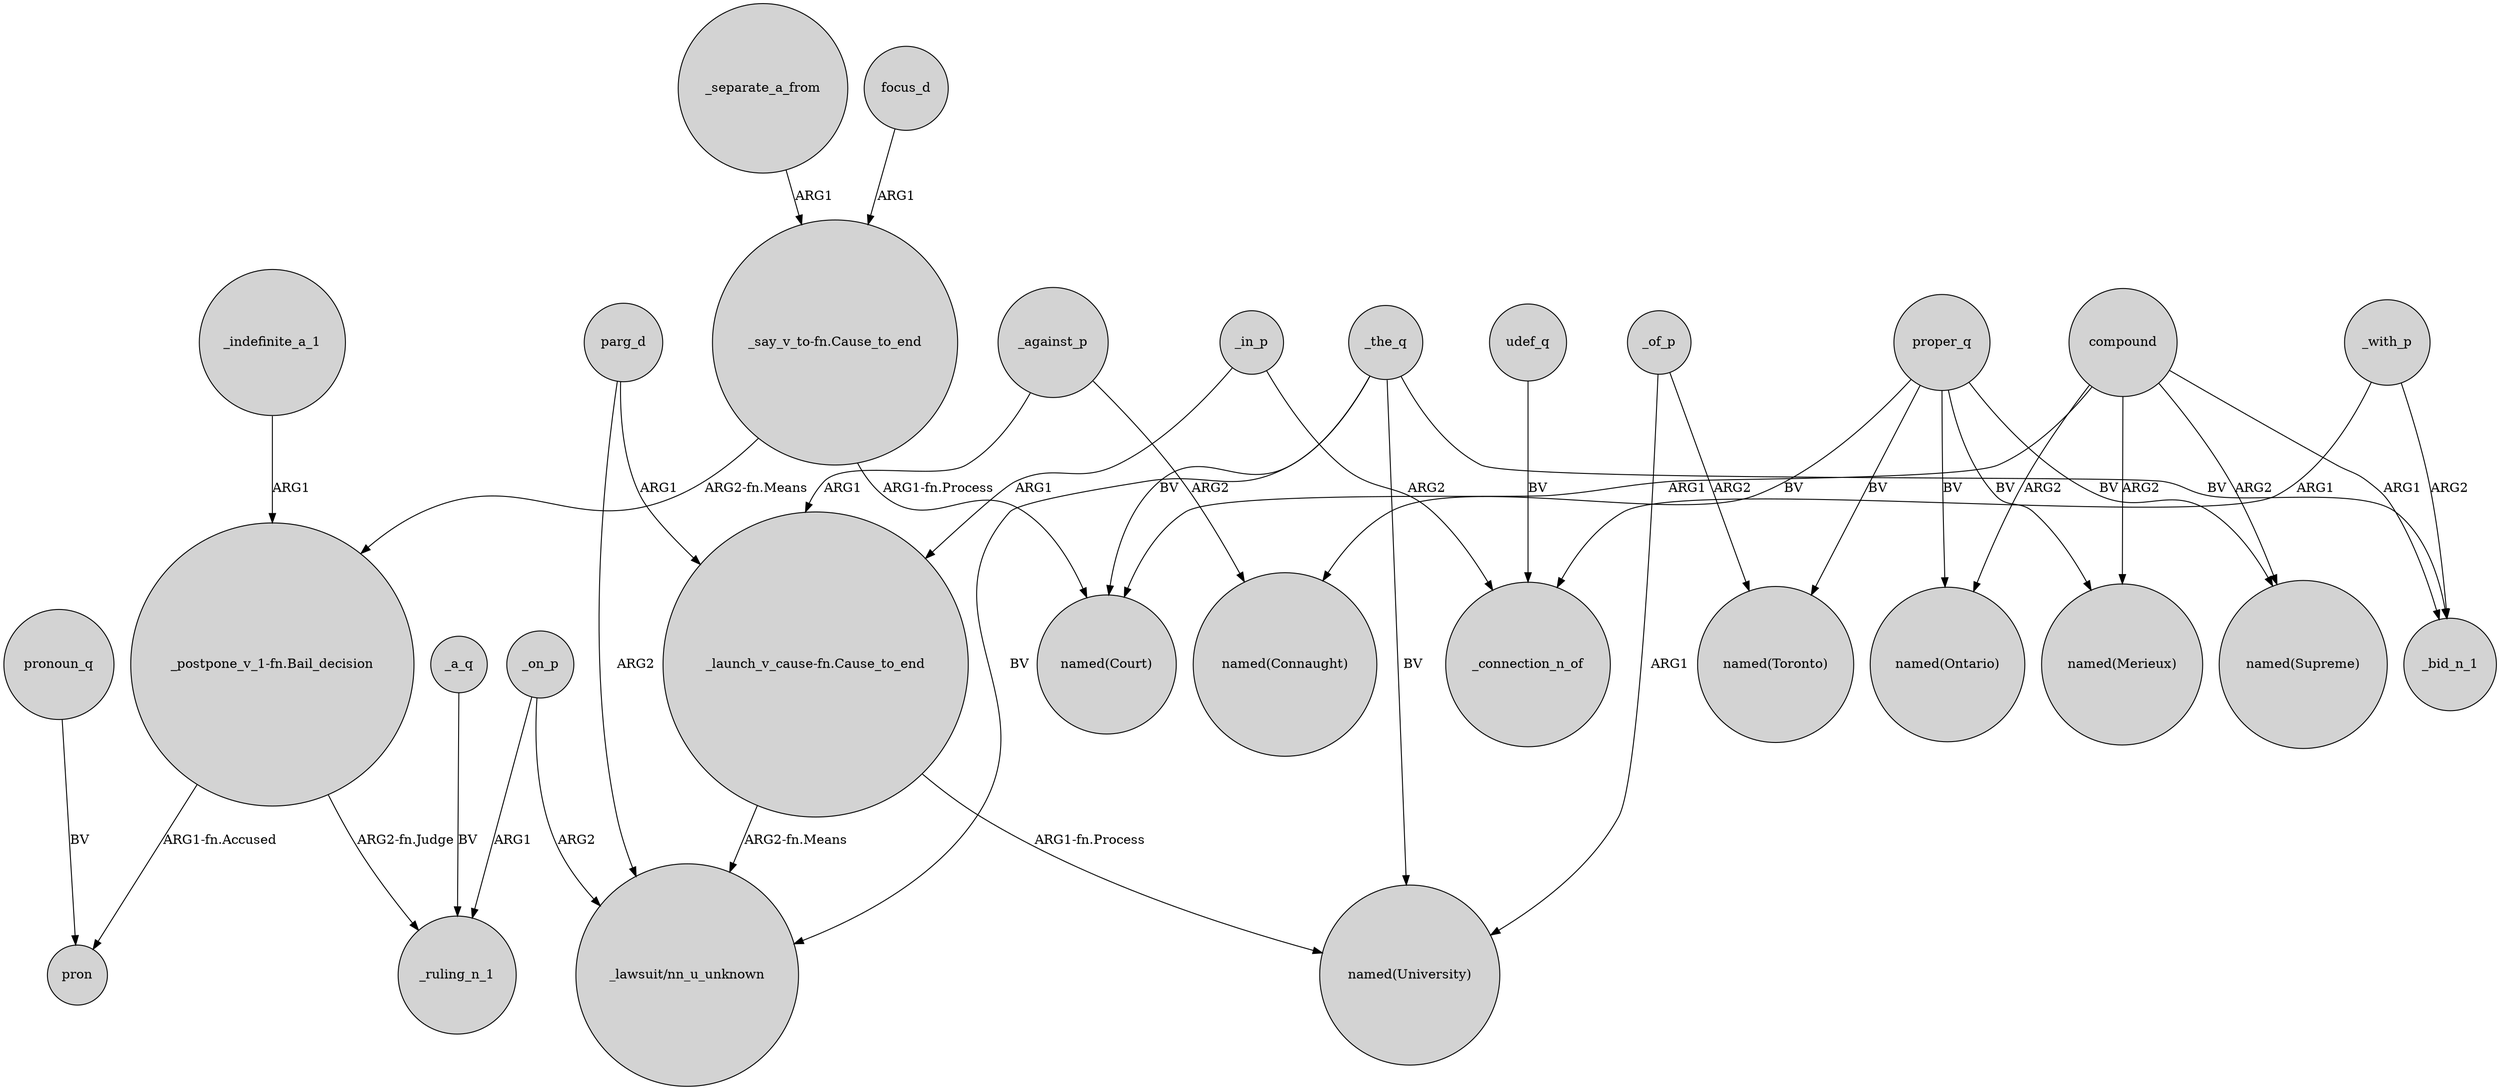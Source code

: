digraph {
	node [shape=circle style=filled]
	_separate_a_from -> "_say_v_to-fn.Cause_to_end" [label=ARG1]
	udef_q -> _connection_n_of [label=BV]
	_indefinite_a_1 -> "_postpone_v_1-fn.Bail_decision" [label=ARG1]
	proper_q -> "named(Connaught)" [label=BV]
	"_say_v_to-fn.Cause_to_end" -> "named(Court)" [label="ARG1-fn.Process"]
	_the_q -> "named(University)" [label=BV]
	proper_q -> "named(Toronto)" [label=BV]
	_on_p -> "_lawsuit/nn_u_unknown" [label=ARG2]
	_with_p -> _connection_n_of [label=ARG1]
	focus_d -> "_say_v_to-fn.Cause_to_end" [label=ARG1]
	proper_q -> "named(Merieux)" [label=BV]
	compound -> "named(Supreme)" [label=ARG2]
	_of_p -> "named(Toronto)" [label=ARG2]
	"_launch_v_cause-fn.Cause_to_end" -> "named(University)" [label="ARG1-fn.Process"]
	"_say_v_to-fn.Cause_to_end" -> "_postpone_v_1-fn.Bail_decision" [label="ARG2-fn.Means"]
	_in_p -> _connection_n_of [label=ARG2]
	"_postpone_v_1-fn.Bail_decision" -> pron [label="ARG1-fn.Accused"]
	_of_p -> "named(University)" [label=ARG1]
	pronoun_q -> pron [label=BV]
	_against_p -> "_launch_v_cause-fn.Cause_to_end" [label=ARG1]
	compound -> "named(Merieux)" [label=ARG2]
	parg_d -> "_lawsuit/nn_u_unknown" [label=ARG2]
	"_postpone_v_1-fn.Bail_decision" -> _ruling_n_1 [label="ARG2-fn.Judge"]
	proper_q -> "named(Ontario)" [label=BV]
	parg_d -> "_launch_v_cause-fn.Cause_to_end" [label=ARG1]
	"_launch_v_cause-fn.Cause_to_end" -> "_lawsuit/nn_u_unknown" [label="ARG2-fn.Means"]
	_on_p -> _ruling_n_1 [label=ARG1]
	_in_p -> "_launch_v_cause-fn.Cause_to_end" [label=ARG1]
	_against_p -> "named(Connaught)" [label=ARG2]
	compound -> "named(Ontario)" [label=ARG2]
	_with_p -> _bid_n_1 [label=ARG2]
	_a_q -> _ruling_n_1 [label=BV]
	compound -> "named(Court)" [label=ARG1]
	_the_q -> "named(Court)" [label=BV]
	proper_q -> "named(Supreme)" [label=BV]
	compound -> _bid_n_1 [label=ARG1]
	_the_q -> "_lawsuit/nn_u_unknown" [label=BV]
	_the_q -> _bid_n_1 [label=BV]
}
